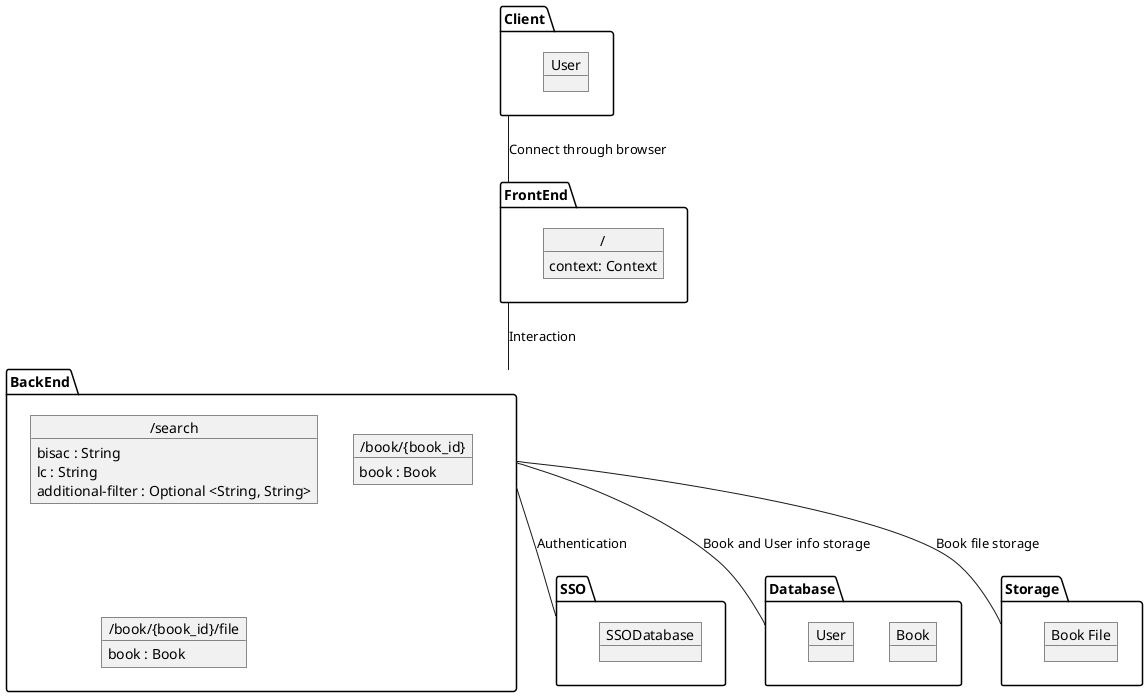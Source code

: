 @startuml static

package Client {
  object User {
  }
}

package FrontEnd {
  object "/" as FEIndex {
    context: Context
  }
}

package BackEnd {
  object "/search" as BESearch {
    bisac : String
    lc : String
    additional-filter : Optional <String, String>
  }
  object "/book/{book_id}" as BEBook {
    book : Book
  }
  object "/book/{book_id}/file" as BEBookreader {
    book : Book
  }
}

package SSO {
  object SSODatabase {
  }
}

package Database {
  object "Book" as TableBook {
  }
  object "User" as TableUser {
  }
}

package Storage {
  object "Book File" as FileBook {
  }
}

Client -- FrontEnd : Connect through browser
FrontEnd -- BackEnd : Interaction
BackEnd -- SSO : Authentication
BackEnd -- Database : Book and User info storage
BackEnd -- Storage : Book file storage

@enduml
